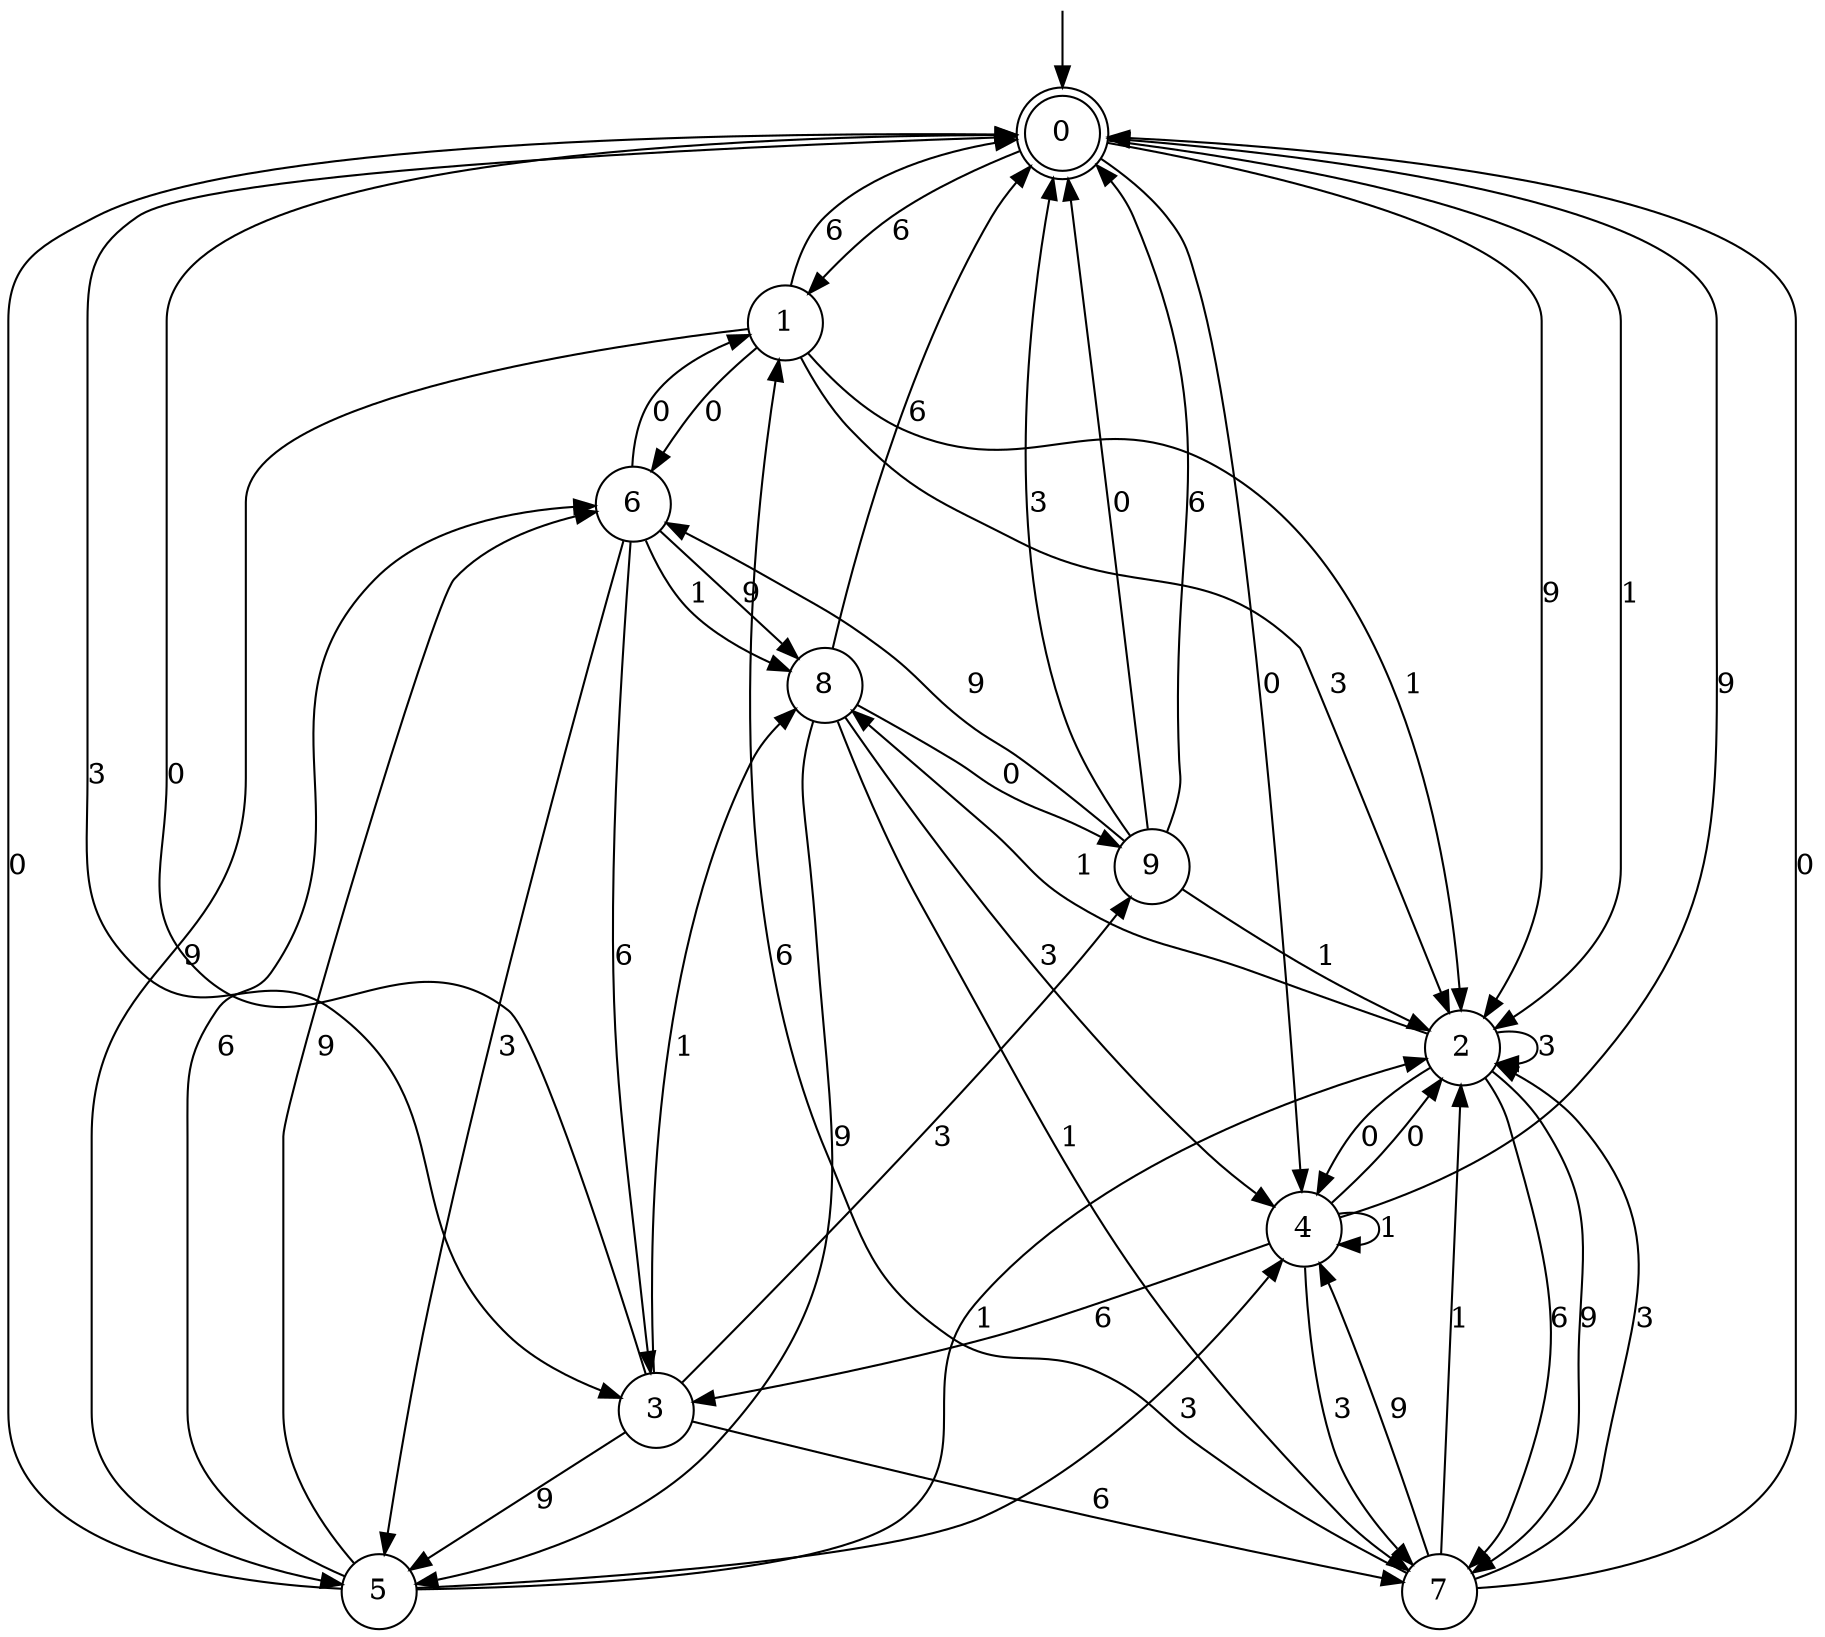 digraph g {

	s0 [shape="doublecircle" label="0"];
	s1 [shape="circle" label="1"];
	s2 [shape="circle" label="2"];
	s3 [shape="circle" label="3"];
	s4 [shape="circle" label="4"];
	s5 [shape="circle" label="5"];
	s6 [shape="circle" label="6"];
	s7 [shape="circle" label="7"];
	s8 [shape="circle" label="8"];
	s9 [shape="circle" label="9"];
	s0 -> s1 [label="6"];
	s0 -> s2 [label="9"];
	s0 -> s3 [label="3"];
	s0 -> s2 [label="1"];
	s0 -> s4 [label="0"];
	s1 -> s0 [label="6"];
	s1 -> s5 [label="9"];
	s1 -> s2 [label="3"];
	s1 -> s2 [label="1"];
	s1 -> s6 [label="0"];
	s2 -> s7 [label="6"];
	s2 -> s7 [label="9"];
	s2 -> s2 [label="3"];
	s2 -> s8 [label="1"];
	s2 -> s4 [label="0"];
	s3 -> s7 [label="6"];
	s3 -> s5 [label="9"];
	s3 -> s9 [label="3"];
	s3 -> s8 [label="1"];
	s3 -> s0 [label="0"];
	s4 -> s3 [label="6"];
	s4 -> s0 [label="9"];
	s4 -> s7 [label="3"];
	s4 -> s4 [label="1"];
	s4 -> s2 [label="0"];
	s5 -> s6 [label="6"];
	s5 -> s6 [label="9"];
	s5 -> s4 [label="3"];
	s5 -> s2 [label="1"];
	s5 -> s0 [label="0"];
	s6 -> s3 [label="6"];
	s6 -> s8 [label="9"];
	s6 -> s5 [label="3"];
	s6 -> s8 [label="1"];
	s6 -> s1 [label="0"];
	s7 -> s1 [label="6"];
	s7 -> s4 [label="9"];
	s7 -> s2 [label="3"];
	s7 -> s2 [label="1"];
	s7 -> s0 [label="0"];
	s8 -> s0 [label="6"];
	s8 -> s5 [label="9"];
	s8 -> s4 [label="3"];
	s8 -> s7 [label="1"];
	s8 -> s9 [label="0"];
	s9 -> s0 [label="6"];
	s9 -> s6 [label="9"];
	s9 -> s0 [label="3"];
	s9 -> s2 [label="1"];
	s9 -> s0 [label="0"];

__start0 [label="" shape="none" width="0" height="0"];
__start0 -> s0;

}
